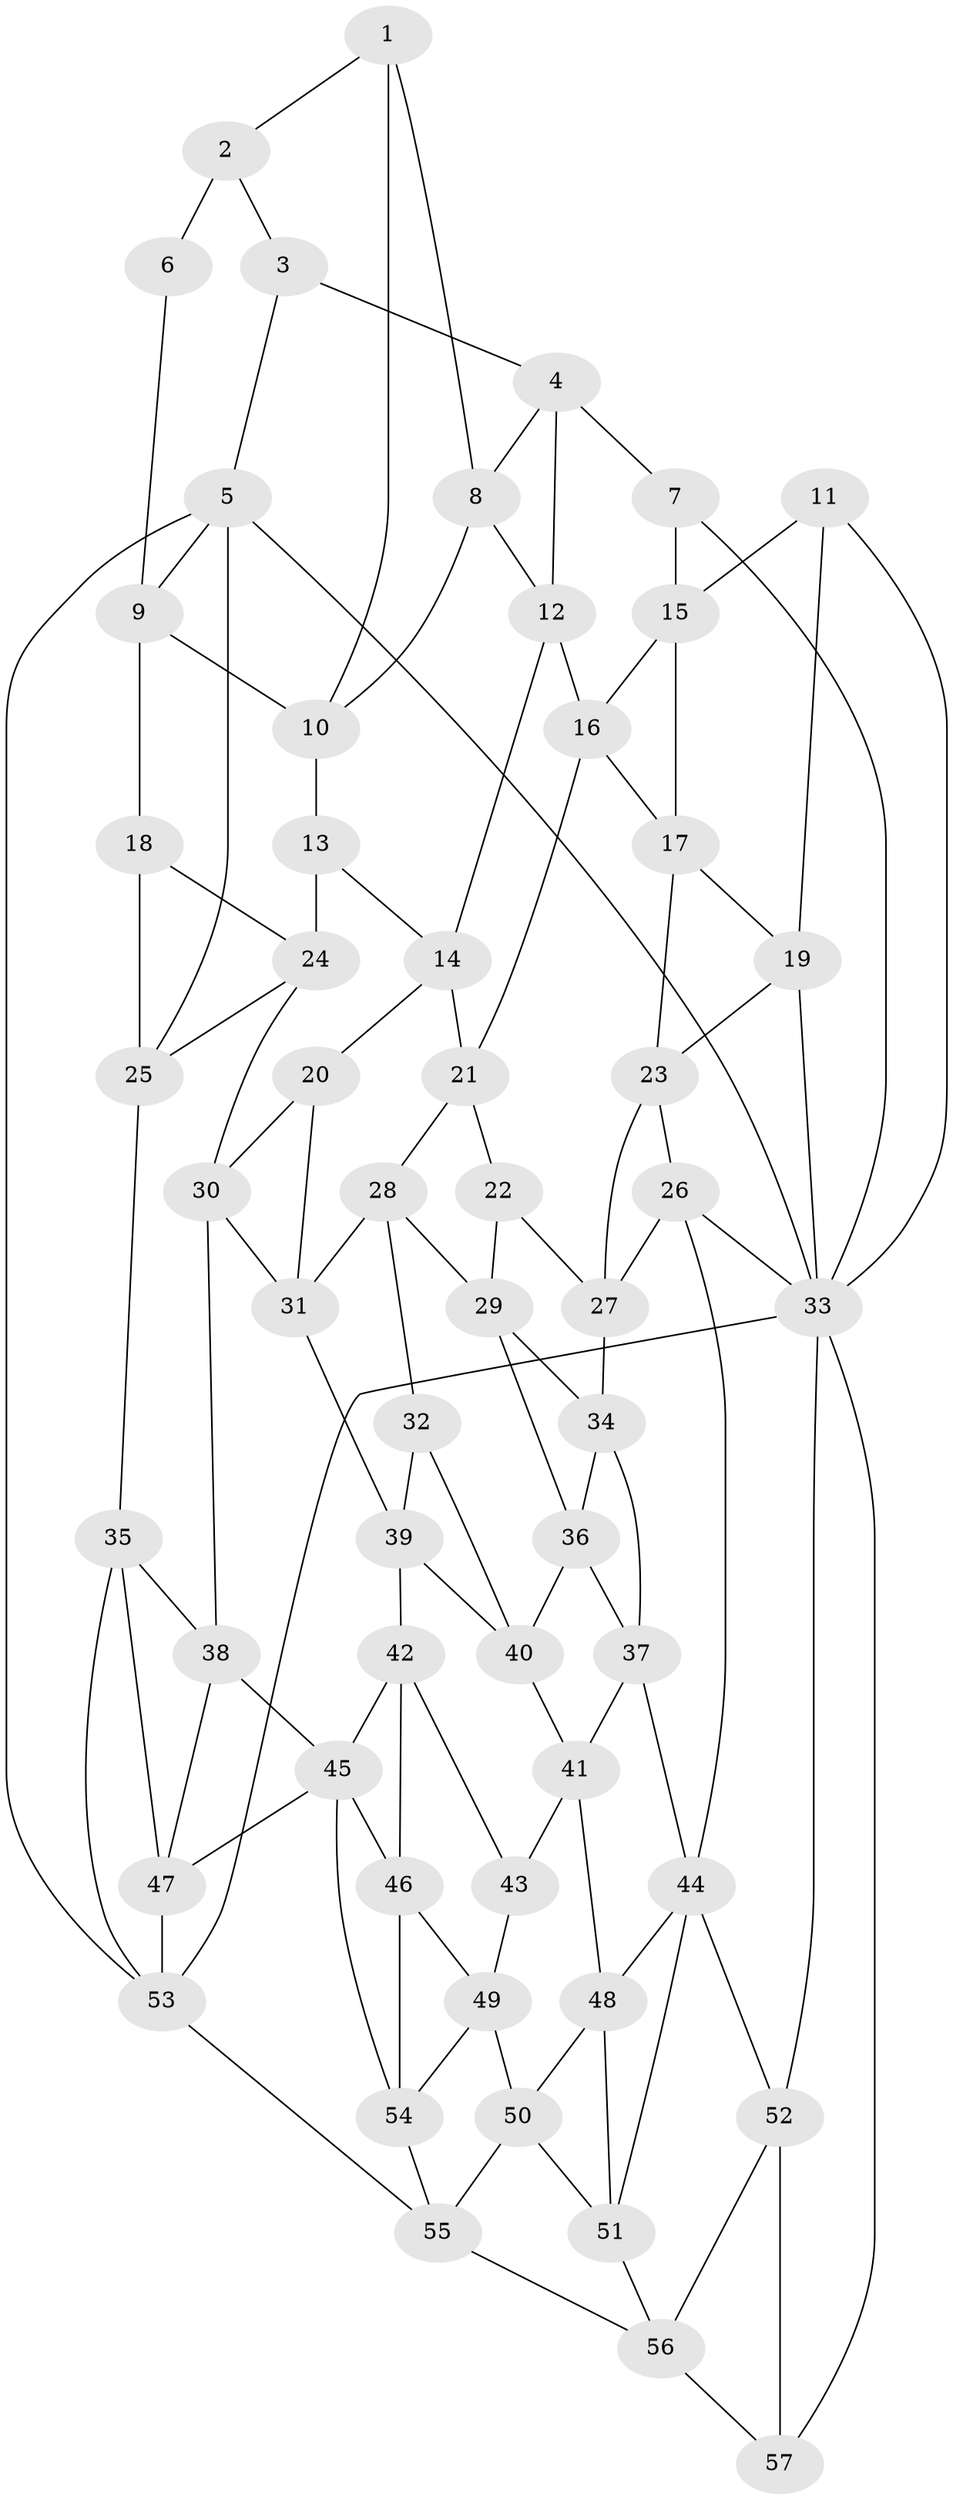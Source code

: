 // original degree distribution, {3: 0.017543859649122806, 4: 0.22807017543859648, 5: 0.543859649122807, 6: 0.21052631578947367}
// Generated by graph-tools (version 1.1) at 2025/51/03/09/25 03:51:03]
// undirected, 57 vertices, 111 edges
graph export_dot {
graph [start="1"]
  node [color=gray90,style=filled];
  1;
  2;
  3;
  4;
  5;
  6;
  7;
  8;
  9;
  10;
  11;
  12;
  13;
  14;
  15;
  16;
  17;
  18;
  19;
  20;
  21;
  22;
  23;
  24;
  25;
  26;
  27;
  28;
  29;
  30;
  31;
  32;
  33;
  34;
  35;
  36;
  37;
  38;
  39;
  40;
  41;
  42;
  43;
  44;
  45;
  46;
  47;
  48;
  49;
  50;
  51;
  52;
  53;
  54;
  55;
  56;
  57;
  1 -- 2 [weight=1.0];
  1 -- 8 [weight=1.0];
  1 -- 10 [weight=1.0];
  2 -- 3 [weight=1.0];
  2 -- 6 [weight=2.0];
  3 -- 4 [weight=1.0];
  3 -- 5 [weight=1.0];
  4 -- 7 [weight=1.0];
  4 -- 8 [weight=1.0];
  4 -- 12 [weight=1.0];
  5 -- 9 [weight=1.0];
  5 -- 25 [weight=1.0];
  5 -- 33 [weight=1.0];
  5 -- 53 [weight=1.0];
  6 -- 9 [weight=1.0];
  7 -- 15 [weight=1.0];
  7 -- 33 [weight=1.0];
  8 -- 10 [weight=1.0];
  8 -- 12 [weight=1.0];
  9 -- 10 [weight=1.0];
  9 -- 18 [weight=1.0];
  10 -- 13 [weight=1.0];
  11 -- 15 [weight=1.0];
  11 -- 19 [weight=1.0];
  11 -- 33 [weight=1.0];
  12 -- 14 [weight=1.0];
  12 -- 16 [weight=1.0];
  13 -- 14 [weight=1.0];
  13 -- 24 [weight=1.0];
  14 -- 20 [weight=1.0];
  14 -- 21 [weight=1.0];
  15 -- 16 [weight=1.0];
  15 -- 17 [weight=1.0];
  16 -- 17 [weight=1.0];
  16 -- 21 [weight=1.0];
  17 -- 19 [weight=1.0];
  17 -- 23 [weight=1.0];
  18 -- 24 [weight=1.0];
  18 -- 25 [weight=1.0];
  19 -- 23 [weight=1.0];
  19 -- 33 [weight=1.0];
  20 -- 30 [weight=1.0];
  20 -- 31 [weight=1.0];
  21 -- 22 [weight=1.0];
  21 -- 28 [weight=1.0];
  22 -- 27 [weight=1.0];
  22 -- 29 [weight=1.0];
  23 -- 26 [weight=1.0];
  23 -- 27 [weight=1.0];
  24 -- 25 [weight=1.0];
  24 -- 30 [weight=1.0];
  25 -- 35 [weight=1.0];
  26 -- 27 [weight=1.0];
  26 -- 33 [weight=1.0];
  26 -- 44 [weight=1.0];
  27 -- 34 [weight=1.0];
  28 -- 29 [weight=1.0];
  28 -- 31 [weight=1.0];
  28 -- 32 [weight=1.0];
  29 -- 34 [weight=1.0];
  29 -- 36 [weight=1.0];
  30 -- 31 [weight=1.0];
  30 -- 38 [weight=1.0];
  31 -- 39 [weight=1.0];
  32 -- 39 [weight=1.0];
  32 -- 40 [weight=1.0];
  33 -- 52 [weight=1.0];
  33 -- 53 [weight=1.0];
  33 -- 57 [weight=1.0];
  34 -- 36 [weight=1.0];
  34 -- 37 [weight=1.0];
  35 -- 38 [weight=1.0];
  35 -- 47 [weight=1.0];
  35 -- 53 [weight=1.0];
  36 -- 37 [weight=1.0];
  36 -- 40 [weight=1.0];
  37 -- 41 [weight=1.0];
  37 -- 44 [weight=1.0];
  38 -- 45 [weight=1.0];
  38 -- 47 [weight=1.0];
  39 -- 40 [weight=1.0];
  39 -- 42 [weight=1.0];
  40 -- 41 [weight=1.0];
  41 -- 43 [weight=1.0];
  41 -- 48 [weight=1.0];
  42 -- 43 [weight=1.0];
  42 -- 45 [weight=1.0];
  42 -- 46 [weight=1.0];
  43 -- 49 [weight=1.0];
  44 -- 48 [weight=1.0];
  44 -- 51 [weight=1.0];
  44 -- 52 [weight=1.0];
  45 -- 46 [weight=1.0];
  45 -- 47 [weight=1.0];
  45 -- 54 [weight=1.0];
  46 -- 49 [weight=1.0];
  46 -- 54 [weight=1.0];
  47 -- 53 [weight=1.0];
  48 -- 50 [weight=1.0];
  48 -- 51 [weight=1.0];
  49 -- 50 [weight=1.0];
  49 -- 54 [weight=1.0];
  50 -- 51 [weight=1.0];
  50 -- 55 [weight=1.0];
  51 -- 56 [weight=1.0];
  52 -- 56 [weight=1.0];
  52 -- 57 [weight=1.0];
  53 -- 55 [weight=1.0];
  54 -- 55 [weight=1.0];
  55 -- 56 [weight=1.0];
  56 -- 57 [weight=1.0];
}
